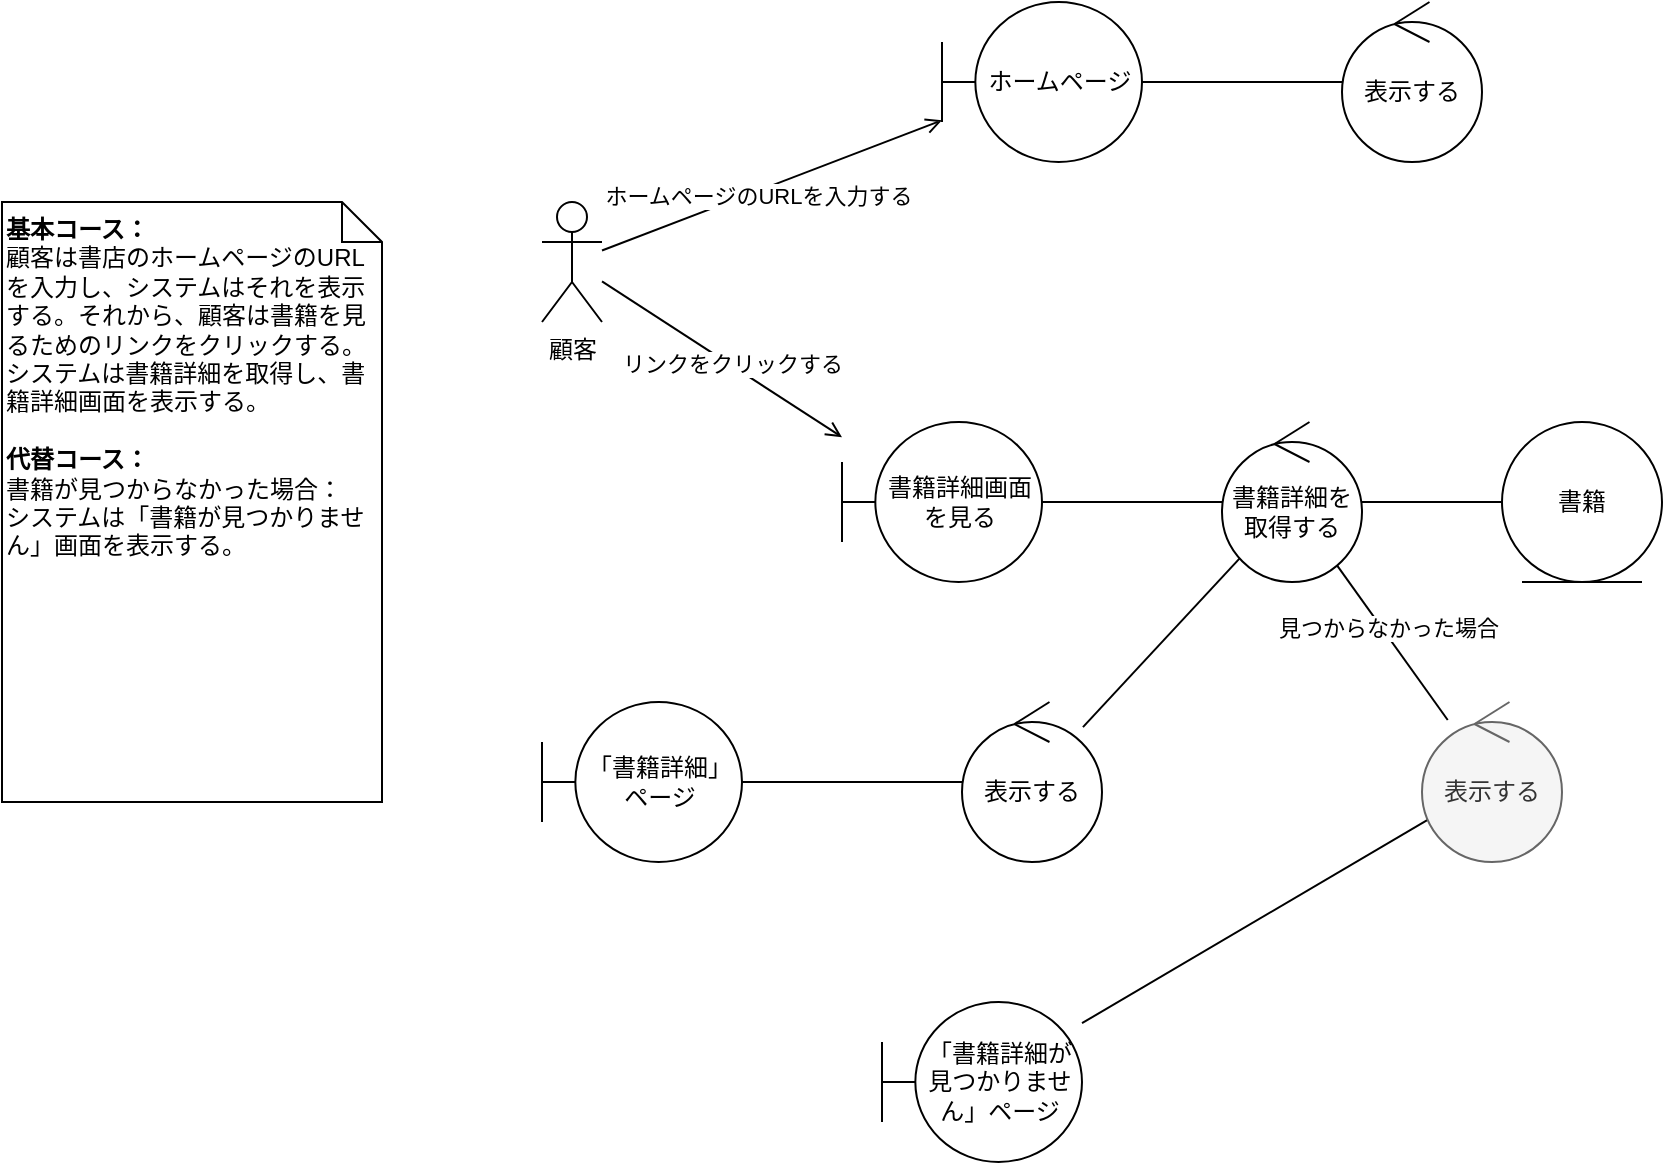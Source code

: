 <mxfile version="16.5.6" type="github">
  <diagram id="_8ZyoL8Y4La_zpmy5LaL" name="Page-1">
    <mxGraphModel dx="938" dy="850" grid="1" gridSize="10" guides="1" tooltips="1" connect="1" arrows="1" fold="1" page="1" pageScale="1" pageWidth="1169" pageHeight="827" math="0" shadow="0">
      <root>
        <mxCell id="0" />
        <mxCell id="1" parent="0" />
        <mxCell id="T5APIE9CymFZLiyWveOl-11" value="" style="rounded=0;orthogonalLoop=1;jettySize=auto;html=1;endArrow=open;endFill=0;" edge="1" parent="1" source="dx-aQ0KoJILxpsaa_ast-1" target="T5APIE9CymFZLiyWveOl-10">
          <mxGeometry relative="1" as="geometry" />
        </mxCell>
        <mxCell id="T5APIE9CymFZLiyWveOl-12" value="ホームページのURLを入力する" style="edgeLabel;html=1;align=center;verticalAlign=middle;resizable=0;points=[];" vertex="1" connectable="0" parent="T5APIE9CymFZLiyWveOl-11">
          <mxGeometry x="-0.098" y="-2" relative="1" as="geometry">
            <mxPoint as="offset" />
          </mxGeometry>
        </mxCell>
        <mxCell id="T5APIE9CymFZLiyWveOl-14" value="" style="edgeStyle=none;rounded=0;orthogonalLoop=1;jettySize=auto;html=1;endArrow=open;endFill=0;" edge="1" parent="1" source="dx-aQ0KoJILxpsaa_ast-1" target="T5APIE9CymFZLiyWveOl-13">
          <mxGeometry relative="1" as="geometry" />
        </mxCell>
        <mxCell id="T5APIE9CymFZLiyWveOl-15" value="リンクをクリックする" style="edgeLabel;html=1;align=center;verticalAlign=middle;resizable=0;points=[];" vertex="1" connectable="0" parent="T5APIE9CymFZLiyWveOl-14">
          <mxGeometry x="0.07" y="1" relative="1" as="geometry">
            <mxPoint as="offset" />
          </mxGeometry>
        </mxCell>
        <mxCell id="dx-aQ0KoJILxpsaa_ast-1" value="顧客" style="shape=umlActor;verticalLabelPosition=bottom;verticalAlign=top;html=1;outlineConnect=0;" parent="1" vertex="1">
          <mxGeometry x="300" y="190" width="30" height="60" as="geometry" />
        </mxCell>
        <mxCell id="T5APIE9CymFZLiyWveOl-3" value="&lt;b&gt;基本コース：&lt;/b&gt;&lt;br&gt;顧客は書店のホームページのURLを入力し、システムはそれを表示する。それから、顧客は書籍を見るためのリンクをクリックする。システムは書籍詳細を取得し、書籍詳細画面を表示する。&lt;br&gt;&lt;br&gt;&lt;b&gt;代替コース：&lt;br&gt;&lt;/b&gt;書籍が見つからなかった場合：&lt;br&gt;システムは「書籍が見つかりません」画面を表示する。" style="shape=note;size=20;whiteSpace=wrap;html=1;align=left;verticalAlign=top;" vertex="1" parent="1">
          <mxGeometry x="30" y="190" width="190" height="300" as="geometry" />
        </mxCell>
        <mxCell id="T5APIE9CymFZLiyWveOl-17" value="" style="edgeStyle=none;rounded=0;orthogonalLoop=1;jettySize=auto;html=1;endArrow=none;endFill=0;" edge="1" parent="1" source="T5APIE9CymFZLiyWveOl-10" target="T5APIE9CymFZLiyWveOl-16">
          <mxGeometry relative="1" as="geometry" />
        </mxCell>
        <mxCell id="T5APIE9CymFZLiyWveOl-10" value="ホームページ" style="shape=umlBoundary;whiteSpace=wrap;html=1;" vertex="1" parent="1">
          <mxGeometry x="500" y="90" width="100" height="80" as="geometry" />
        </mxCell>
        <mxCell id="T5APIE9CymFZLiyWveOl-22" value="" style="edgeStyle=none;rounded=0;orthogonalLoop=1;jettySize=auto;html=1;endArrow=none;endFill=0;" edge="1" parent="1" source="T5APIE9CymFZLiyWveOl-13" target="T5APIE9CymFZLiyWveOl-19">
          <mxGeometry relative="1" as="geometry" />
        </mxCell>
        <mxCell id="T5APIE9CymFZLiyWveOl-13" value="書籍詳細画面を見る" style="shape=umlBoundary;whiteSpace=wrap;html=1;" vertex="1" parent="1">
          <mxGeometry x="450" y="300" width="100" height="80" as="geometry" />
        </mxCell>
        <mxCell id="T5APIE9CymFZLiyWveOl-16" value="表示する" style="ellipse;shape=umlControl;whiteSpace=wrap;html=1;" vertex="1" parent="1">
          <mxGeometry x="700" y="90" width="70" height="80" as="geometry" />
        </mxCell>
        <mxCell id="T5APIE9CymFZLiyWveOl-21" value="" style="edgeStyle=none;rounded=0;orthogonalLoop=1;jettySize=auto;html=1;endArrow=none;endFill=0;" edge="1" parent="1" source="T5APIE9CymFZLiyWveOl-19" target="T5APIE9CymFZLiyWveOl-20">
          <mxGeometry relative="1" as="geometry" />
        </mxCell>
        <mxCell id="T5APIE9CymFZLiyWveOl-24" value="" style="edgeStyle=none;rounded=0;orthogonalLoop=1;jettySize=auto;html=1;endArrow=none;endFill=0;" edge="1" parent="1" source="T5APIE9CymFZLiyWveOl-19" target="T5APIE9CymFZLiyWveOl-23">
          <mxGeometry relative="1" as="geometry" />
        </mxCell>
        <mxCell id="T5APIE9CymFZLiyWveOl-28" value="" style="edgeStyle=none;rounded=0;orthogonalLoop=1;jettySize=auto;html=1;endArrow=none;endFill=0;" edge="1" parent="1" source="T5APIE9CymFZLiyWveOl-19" target="T5APIE9CymFZLiyWveOl-27">
          <mxGeometry relative="1" as="geometry" />
        </mxCell>
        <mxCell id="T5APIE9CymFZLiyWveOl-29" value="見つからなかった場合" style="edgeLabel;html=1;align=center;verticalAlign=middle;resizable=0;points=[];" vertex="1" connectable="0" parent="T5APIE9CymFZLiyWveOl-28">
          <mxGeometry x="-0.152" y="2" relative="1" as="geometry">
            <mxPoint as="offset" />
          </mxGeometry>
        </mxCell>
        <mxCell id="T5APIE9CymFZLiyWveOl-19" value="書籍詳細を取得する" style="ellipse;shape=umlControl;whiteSpace=wrap;html=1;" vertex="1" parent="1">
          <mxGeometry x="640" y="300" width="70" height="80" as="geometry" />
        </mxCell>
        <mxCell id="T5APIE9CymFZLiyWveOl-20" value="書籍" style="ellipse;shape=umlEntity;whiteSpace=wrap;html=1;" vertex="1" parent="1">
          <mxGeometry x="780" y="300" width="80" height="80" as="geometry" />
        </mxCell>
        <mxCell id="T5APIE9CymFZLiyWveOl-26" value="" style="edgeStyle=none;rounded=0;orthogonalLoop=1;jettySize=auto;html=1;endArrow=none;endFill=0;" edge="1" parent="1" source="T5APIE9CymFZLiyWveOl-23" target="T5APIE9CymFZLiyWveOl-25">
          <mxGeometry relative="1" as="geometry" />
        </mxCell>
        <mxCell id="T5APIE9CymFZLiyWveOl-23" value="表示する" style="ellipse;shape=umlControl;whiteSpace=wrap;html=1;" vertex="1" parent="1">
          <mxGeometry x="510" y="440" width="70" height="80" as="geometry" />
        </mxCell>
        <mxCell id="T5APIE9CymFZLiyWveOl-25" value="「書籍詳細」ページ" style="shape=umlBoundary;whiteSpace=wrap;html=1;" vertex="1" parent="1">
          <mxGeometry x="300" y="440" width="100" height="80" as="geometry" />
        </mxCell>
        <mxCell id="T5APIE9CymFZLiyWveOl-31" value="" style="edgeStyle=none;rounded=0;orthogonalLoop=1;jettySize=auto;html=1;endArrow=none;endFill=0;" edge="1" parent="1" source="T5APIE9CymFZLiyWveOl-27" target="T5APIE9CymFZLiyWveOl-30">
          <mxGeometry relative="1" as="geometry" />
        </mxCell>
        <mxCell id="T5APIE9CymFZLiyWveOl-27" value="表示する" style="ellipse;shape=umlControl;whiteSpace=wrap;html=1;fillColor=#f5f5f5;fontColor=#333333;strokeColor=#666666;" vertex="1" parent="1">
          <mxGeometry x="740" y="440" width="70" height="80" as="geometry" />
        </mxCell>
        <mxCell id="T5APIE9CymFZLiyWveOl-30" value="「書籍詳細が見つかりません」ページ" style="shape=umlBoundary;whiteSpace=wrap;html=1;" vertex="1" parent="1">
          <mxGeometry x="470" y="590" width="100" height="80" as="geometry" />
        </mxCell>
      </root>
    </mxGraphModel>
  </diagram>
</mxfile>
